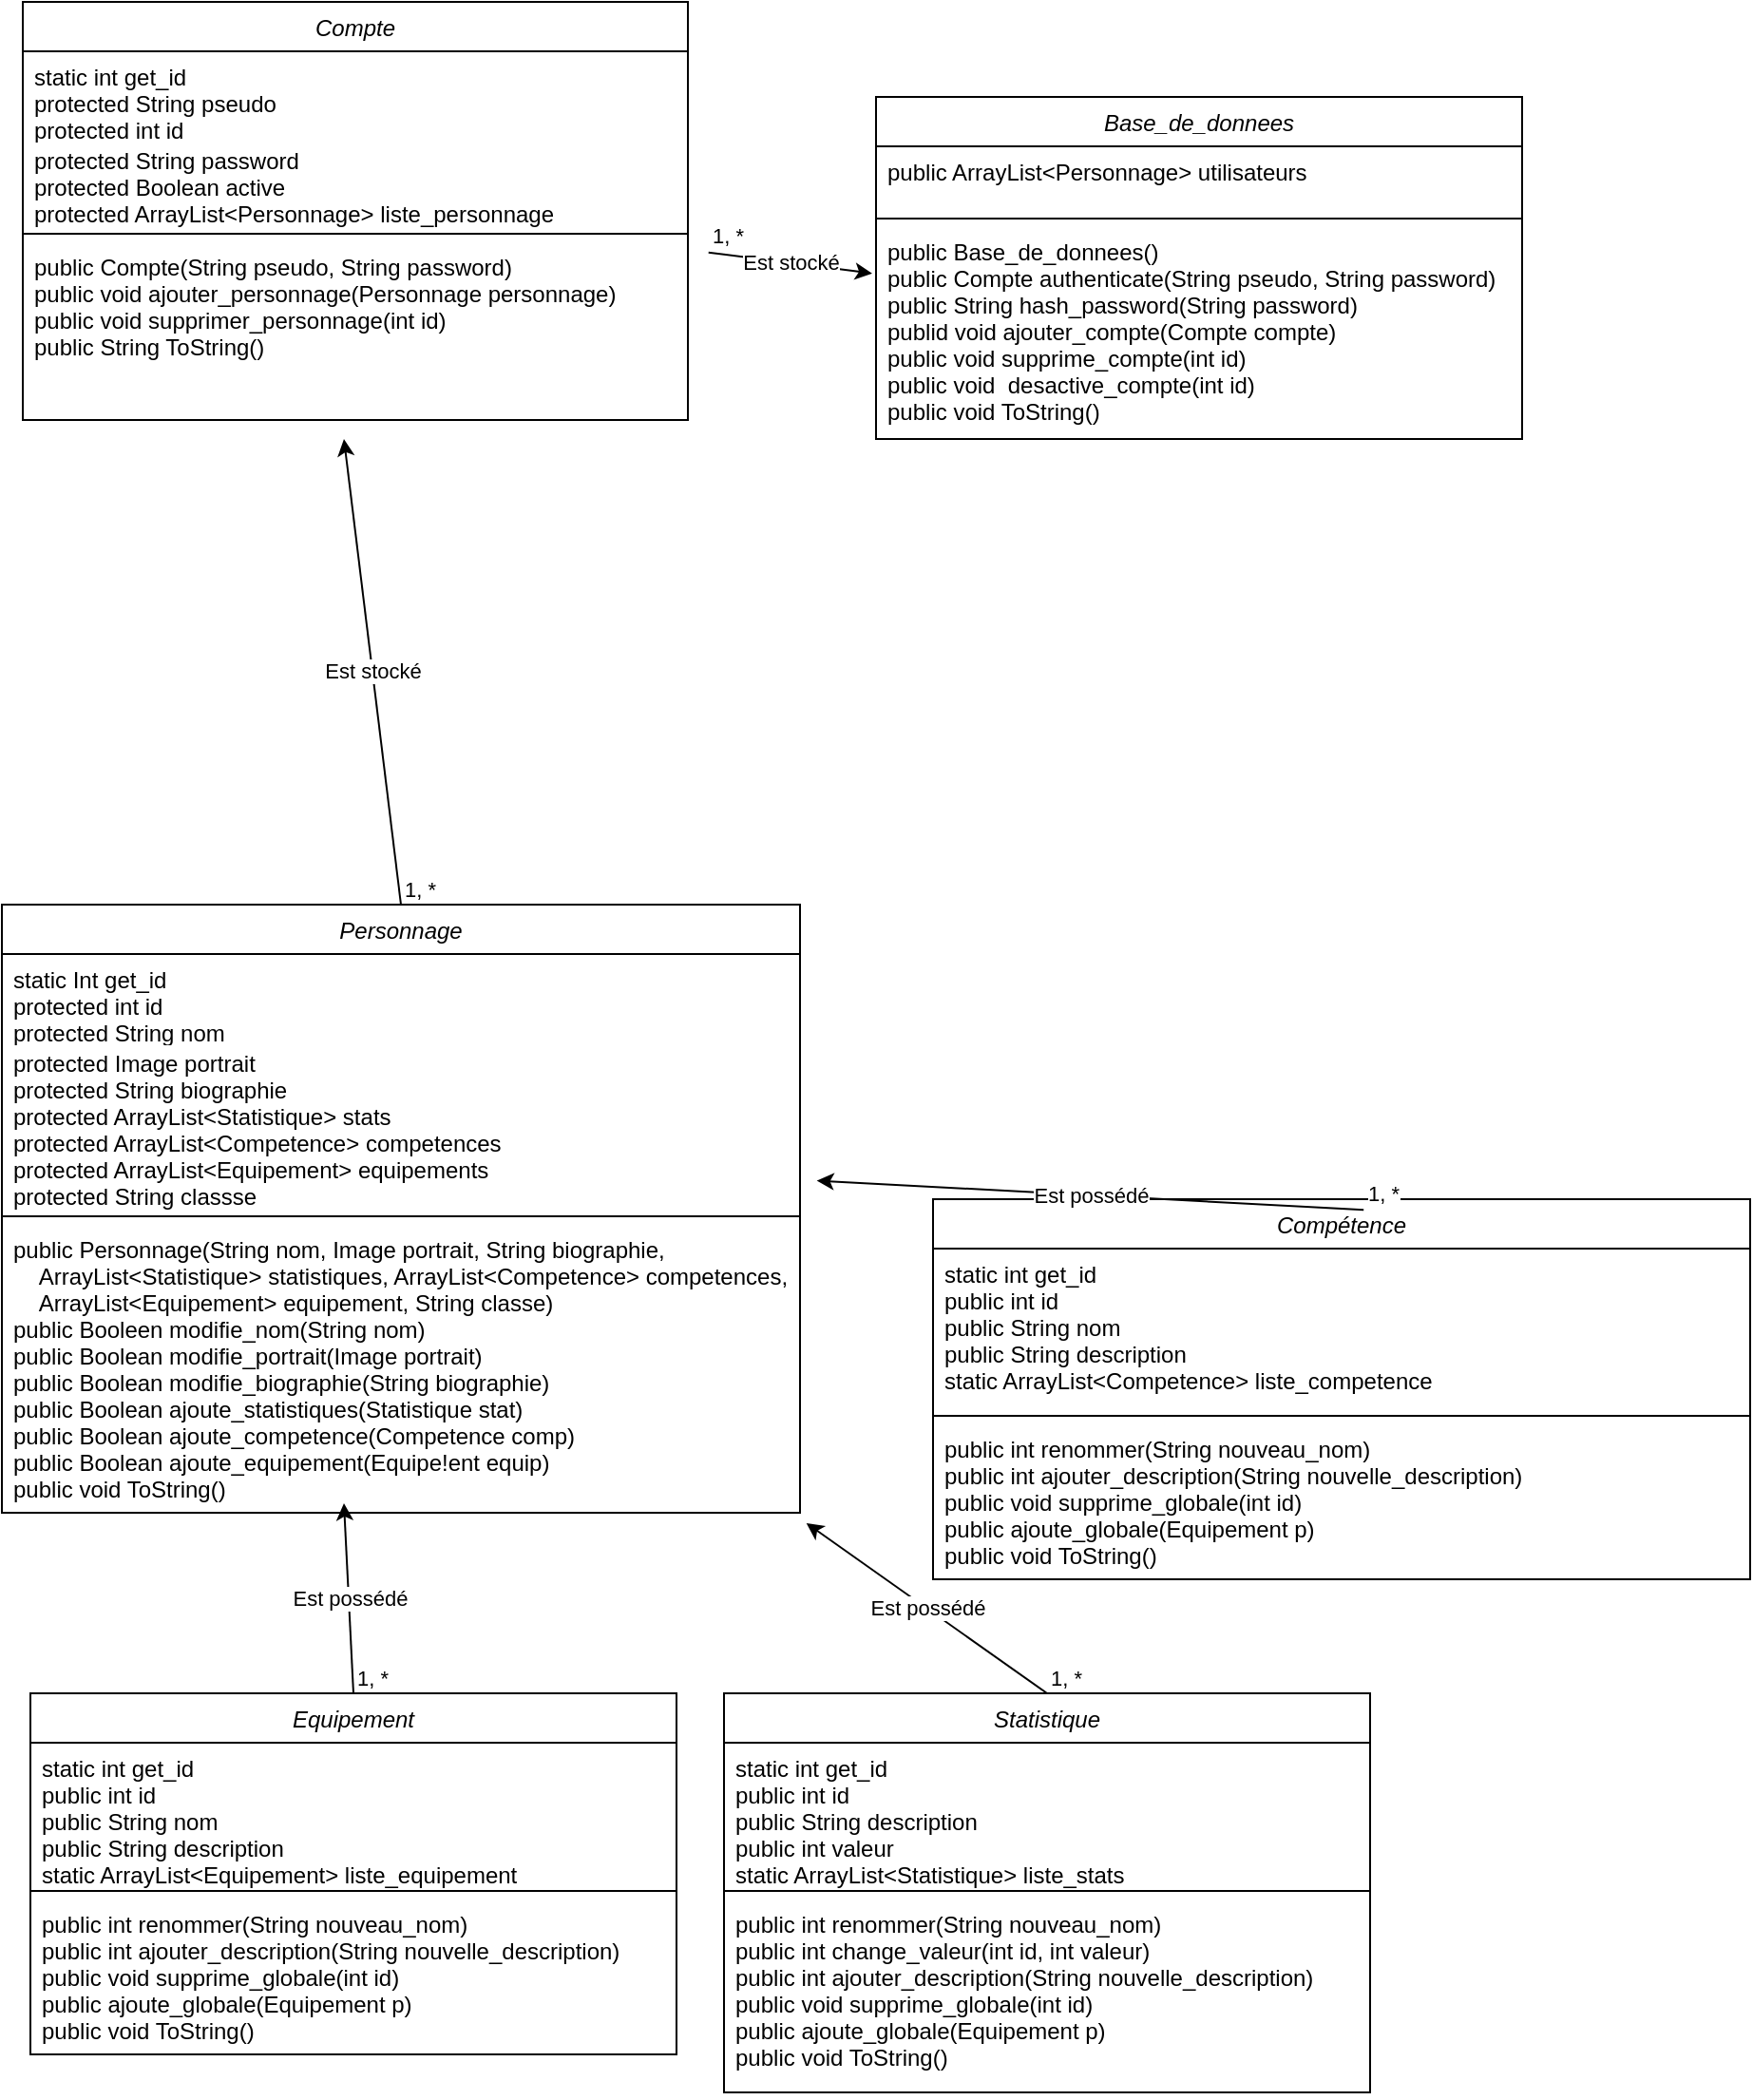 <mxfile version="26.0.6">
  <diagram id="C5RBs43oDa-KdzZeNtuy" name="Page-1">
    <mxGraphModel dx="1339" dy="596" grid="1" gridSize="10" guides="1" tooltips="1" connect="1" arrows="1" fold="1" page="1" pageScale="1" pageWidth="827" pageHeight="1169" math="0" shadow="0">
      <root>
        <mxCell id="WIyWlLk6GJQsqaUBKTNV-0" />
        <mxCell id="WIyWlLk6GJQsqaUBKTNV-1" parent="WIyWlLk6GJQsqaUBKTNV-0" />
        <mxCell id="zkfFHV4jXpPFQw0GAbJ--0" value="Compte" style="swimlane;fontStyle=2;align=center;verticalAlign=top;childLayout=stackLayout;horizontal=1;startSize=26;horizontalStack=0;resizeParent=1;resizeLast=0;collapsible=1;marginBottom=0;rounded=0;shadow=0;strokeWidth=1;" parent="WIyWlLk6GJQsqaUBKTNV-1" vertex="1">
          <mxGeometry x="21" y="110" width="350" height="220" as="geometry">
            <mxRectangle x="230" y="140" width="160" height="26" as="alternateBounds" />
          </mxGeometry>
        </mxCell>
        <mxCell id="zkfFHV4jXpPFQw0GAbJ--1" value="static int get_id&#xa;protected String pseudo&#xa;protected int id" style="text;align=left;verticalAlign=top;spacingLeft=4;spacingRight=4;overflow=hidden;rotatable=0;points=[[0,0.5],[1,0.5]];portConstraint=eastwest;" parent="zkfFHV4jXpPFQw0GAbJ--0" vertex="1">
          <mxGeometry y="26" width="350" height="44" as="geometry" />
        </mxCell>
        <mxCell id="zkfFHV4jXpPFQw0GAbJ--2" value="protected String password&#xa;protected Boolean active&#xa;protected ArrayList&lt;Personnage&gt; liste_personnage" style="text;align=left;verticalAlign=top;spacingLeft=4;spacingRight=4;overflow=hidden;rotatable=0;points=[[0,0.5],[1,0.5]];portConstraint=eastwest;rounded=0;shadow=0;html=0;" parent="zkfFHV4jXpPFQw0GAbJ--0" vertex="1">
          <mxGeometry y="70" width="350" height="48" as="geometry" />
        </mxCell>
        <mxCell id="zkfFHV4jXpPFQw0GAbJ--4" value="" style="line;html=1;strokeWidth=1;align=left;verticalAlign=middle;spacingTop=-1;spacingLeft=3;spacingRight=3;rotatable=0;labelPosition=right;points=[];portConstraint=eastwest;" parent="zkfFHV4jXpPFQw0GAbJ--0" vertex="1">
          <mxGeometry y="118" width="350" height="8" as="geometry" />
        </mxCell>
        <mxCell id="zkfFHV4jXpPFQw0GAbJ--5" value="public Compte(String pseudo, String password)&#xa;public void ajouter_personnage(Personnage personnage)&#xa;public void supprimer_personnage(int id)&#xa;public String ToString()" style="text;align=left;verticalAlign=top;spacingLeft=4;spacingRight=4;overflow=hidden;rotatable=0;points=[[0,0.5],[1,0.5]];portConstraint=eastwest;" parent="zkfFHV4jXpPFQw0GAbJ--0" vertex="1">
          <mxGeometry y="126" width="350" height="76" as="geometry" />
        </mxCell>
        <mxCell id="w7G9YBBGKHnngfm891Rs-0" value="Base_de_donnees" style="swimlane;fontStyle=2;align=center;verticalAlign=top;childLayout=stackLayout;horizontal=1;startSize=26;horizontalStack=0;resizeParent=1;resizeLast=0;collapsible=1;marginBottom=0;rounded=0;shadow=0;strokeWidth=1;" parent="WIyWlLk6GJQsqaUBKTNV-1" vertex="1">
          <mxGeometry x="470" y="160" width="340" height="180" as="geometry">
            <mxRectangle x="230" y="140" width="160" height="26" as="alternateBounds" />
          </mxGeometry>
        </mxCell>
        <mxCell id="w7G9YBBGKHnngfm891Rs-1" value="public ArrayList&lt;Personnage&gt; utilisateurs" style="text;align=left;verticalAlign=top;spacingLeft=4;spacingRight=4;overflow=hidden;rotatable=0;points=[[0,0.5],[1,0.5]];portConstraint=eastwest;" parent="w7G9YBBGKHnngfm891Rs-0" vertex="1">
          <mxGeometry y="26" width="340" height="34" as="geometry" />
        </mxCell>
        <mxCell id="w7G9YBBGKHnngfm891Rs-3" value="" style="line;html=1;strokeWidth=1;align=left;verticalAlign=middle;spacingTop=-1;spacingLeft=3;spacingRight=3;rotatable=0;labelPosition=right;points=[];portConstraint=eastwest;" parent="w7G9YBBGKHnngfm891Rs-0" vertex="1">
          <mxGeometry y="60" width="340" height="8" as="geometry" />
        </mxCell>
        <mxCell id="w7G9YBBGKHnngfm891Rs-5" value="public Base_de_donnees()&#xa;public Compte authenticate(String pseudo, String password)&#xa;public String hash_password(String password)&#xa;publid void ajouter_compte(Compte compte)&#xa;public void supprime_compte(int id)&#xa;public void  desactive_compte(int id)&#xa;public void ToString()" style="text;align=left;verticalAlign=top;spacingLeft=4;spacingRight=4;overflow=hidden;rotatable=0;points=[[0,0.5],[1,0.5]];portConstraint=eastwest;" parent="w7G9YBBGKHnngfm891Rs-0" vertex="1">
          <mxGeometry y="68" width="340" height="112" as="geometry" />
        </mxCell>
        <mxCell id="w7G9YBBGKHnngfm891Rs-11" value="Personnage" style="swimlane;fontStyle=2;align=center;verticalAlign=top;childLayout=stackLayout;horizontal=1;startSize=26;horizontalStack=0;resizeParent=1;resizeLast=0;collapsible=1;marginBottom=0;rounded=0;shadow=0;strokeWidth=1;" parent="WIyWlLk6GJQsqaUBKTNV-1" vertex="1">
          <mxGeometry x="10" y="585" width="420" height="320" as="geometry">
            <mxRectangle x="230" y="140" width="160" height="26" as="alternateBounds" />
          </mxGeometry>
        </mxCell>
        <mxCell id="w7G9YBBGKHnngfm891Rs-12" value="static Int get_id&#xa;protected int id&#xa;protected String nom" style="text;align=left;verticalAlign=top;spacingLeft=4;spacingRight=4;overflow=hidden;rotatable=0;points=[[0,0.5],[1,0.5]];portConstraint=eastwest;" parent="w7G9YBBGKHnngfm891Rs-11" vertex="1">
          <mxGeometry y="26" width="420" height="44" as="geometry" />
        </mxCell>
        <mxCell id="w7G9YBBGKHnngfm891Rs-13" value="protected Image portrait&#xa;protected String biographie&#xa;protected ArrayList&lt;Statistique&gt; stats&#xa;protected ArrayList&lt;Competence&gt; competences&#xa;protected ArrayList&lt;Equipement&gt; equipements&#xa;protected String classse " style="text;align=left;verticalAlign=top;spacingLeft=4;spacingRight=4;overflow=hidden;rotatable=0;points=[[0,0.5],[1,0.5]];portConstraint=eastwest;rounded=0;shadow=0;html=0;" parent="w7G9YBBGKHnngfm891Rs-11" vertex="1">
          <mxGeometry y="70" width="420" height="90" as="geometry" />
        </mxCell>
        <mxCell id="w7G9YBBGKHnngfm891Rs-14" value="" style="line;html=1;strokeWidth=1;align=left;verticalAlign=middle;spacingTop=-1;spacingLeft=3;spacingRight=3;rotatable=0;labelPosition=right;points=[];portConstraint=eastwest;" parent="w7G9YBBGKHnngfm891Rs-11" vertex="1">
          <mxGeometry y="160" width="420" height="8" as="geometry" />
        </mxCell>
        <mxCell id="w7G9YBBGKHnngfm891Rs-15" value="public Personnage(String nom, Image portrait, String biographie,&#xa;    ArrayList&lt;Statistique&gt; statistiques, ArrayList&lt;Competence&gt; competences,&#xa;    ArrayList&lt;Equipement&gt; equipement, String classe)&#xa;public Booleen modifie_nom(String nom)&#xa;public Boolean modifie_portrait(Image portrait)&#xa;public Boolean modifie_biographie(String biographie)&#xa;public Boolean ajoute_statistiques(Statistique stat)&#xa;public Boolean ajoute_competence(Competence comp)&#xa;public Boolean ajoute_equipement(Equipe!ent equip)&#xa;public void ToString()" style="text;align=left;verticalAlign=top;spacingLeft=4;spacingRight=4;overflow=hidden;rotatable=0;points=[[0,0.5],[1,0.5]];portConstraint=eastwest;" parent="w7G9YBBGKHnngfm891Rs-11" vertex="1">
          <mxGeometry y="168" width="420" height="152" as="geometry" />
        </mxCell>
        <mxCell id="w7G9YBBGKHnngfm891Rs-20" value="Compétence" style="swimlane;fontStyle=2;align=center;verticalAlign=top;childLayout=stackLayout;horizontal=1;startSize=26;horizontalStack=0;resizeParent=1;resizeLast=0;collapsible=1;marginBottom=0;rounded=0;shadow=0;strokeWidth=1;" parent="WIyWlLk6GJQsqaUBKTNV-1" vertex="1">
          <mxGeometry x="500" y="740" width="430" height="200" as="geometry">
            <mxRectangle x="230" y="140" width="160" height="26" as="alternateBounds" />
          </mxGeometry>
        </mxCell>
        <mxCell id="w7G9YBBGKHnngfm891Rs-21" value="static int get_id&#xa;public int id&#xa;public String nom&#xa;public String description&#xa;static ArrayList&lt;Competence&gt; liste_competence&#xa;" style="text;align=left;verticalAlign=top;spacingLeft=4;spacingRight=4;overflow=hidden;rotatable=0;points=[[0,0.5],[1,0.5]];portConstraint=eastwest;" parent="w7G9YBBGKHnngfm891Rs-20" vertex="1">
          <mxGeometry y="26" width="430" height="84" as="geometry" />
        </mxCell>
        <mxCell id="w7G9YBBGKHnngfm891Rs-22" value="" style="line;html=1;strokeWidth=1;align=left;verticalAlign=middle;spacingTop=-1;spacingLeft=3;spacingRight=3;rotatable=0;labelPosition=right;points=[];portConstraint=eastwest;" parent="w7G9YBBGKHnngfm891Rs-20" vertex="1">
          <mxGeometry y="110" width="430" height="8" as="geometry" />
        </mxCell>
        <mxCell id="w7G9YBBGKHnngfm891Rs-23" value="public int renommer(String nouveau_nom)&#xa;public int ajouter_description(String nouvelle_description)&#xa;public void supprime_globale(int id)&#xa;public ajoute_globale(Equipement p)&#xa;public void ToString()" style="text;align=left;verticalAlign=top;spacingLeft=4;spacingRight=4;overflow=hidden;rotatable=0;points=[[0,0.5],[1,0.5]];portConstraint=eastwest;" parent="w7G9YBBGKHnngfm891Rs-20" vertex="1">
          <mxGeometry y="118" width="430" height="82" as="geometry" />
        </mxCell>
        <mxCell id="w7G9YBBGKHnngfm891Rs-24" value="Statistique" style="swimlane;fontStyle=2;align=center;verticalAlign=top;childLayout=stackLayout;horizontal=1;startSize=26;horizontalStack=0;resizeParent=1;resizeLast=0;collapsible=1;marginBottom=0;rounded=0;shadow=0;strokeWidth=1;" parent="WIyWlLk6GJQsqaUBKTNV-1" vertex="1">
          <mxGeometry x="390" y="1000" width="340" height="210" as="geometry">
            <mxRectangle x="230" y="140" width="160" height="26" as="alternateBounds" />
          </mxGeometry>
        </mxCell>
        <mxCell id="w7G9YBBGKHnngfm891Rs-25" value="static int get_id&#xa;public int id&#xa;public String description&#xa;public int valeur&#xa;static ArrayList&lt;Statistique&gt; liste_stats" style="text;align=left;verticalAlign=top;spacingLeft=4;spacingRight=4;overflow=hidden;rotatable=0;points=[[0,0.5],[1,0.5]];portConstraint=eastwest;" parent="w7G9YBBGKHnngfm891Rs-24" vertex="1">
          <mxGeometry y="26" width="340" height="74" as="geometry" />
        </mxCell>
        <mxCell id="w7G9YBBGKHnngfm891Rs-26" value="" style="line;html=1;strokeWidth=1;align=left;verticalAlign=middle;spacingTop=-1;spacingLeft=3;spacingRight=3;rotatable=0;labelPosition=right;points=[];portConstraint=eastwest;" parent="w7G9YBBGKHnngfm891Rs-24" vertex="1">
          <mxGeometry y="100" width="340" height="8" as="geometry" />
        </mxCell>
        <mxCell id="w7G9YBBGKHnngfm891Rs-27" value="public int renommer(String nouveau_nom)&#xa;public int change_valeur(int id, int valeur)&#xa;public int ajouter_description(String nouvelle_description)&#xa;public void supprime_globale(int id)&#xa;public ajoute_globale(Equipement p)&#xa;public void ToString()" style="text;align=left;verticalAlign=top;spacingLeft=4;spacingRight=4;overflow=hidden;rotatable=0;points=[[0,0.5],[1,0.5]];portConstraint=eastwest;" parent="w7G9YBBGKHnngfm891Rs-24" vertex="1">
          <mxGeometry y="108" width="340" height="102" as="geometry" />
        </mxCell>
        <mxCell id="w7G9YBBGKHnngfm891Rs-33" value="Est stocké" style="endArrow=classic;html=1;rounded=0;exitX=1.031;exitY=0.077;exitDx=0;exitDy=0;exitPerimeter=0;entryX=-0.006;entryY=0.222;entryDx=0;entryDy=0;entryPerimeter=0;" parent="WIyWlLk6GJQsqaUBKTNV-1" source="zkfFHV4jXpPFQw0GAbJ--5" target="w7G9YBBGKHnngfm891Rs-5" edge="1">
          <mxGeometry relative="1" as="geometry">
            <mxPoint x="350" y="260" as="sourcePoint" />
            <mxPoint x="510" y="260" as="targetPoint" />
          </mxGeometry>
        </mxCell>
        <mxCell id="w7G9YBBGKHnngfm891Rs-35" value="1, *" style="edgeLabel;resizable=0;html=1;;align=left;verticalAlign=bottom;" parent="w7G9YBBGKHnngfm891Rs-33" connectable="0" vertex="1">
          <mxGeometry x="-1" relative="1" as="geometry" />
        </mxCell>
        <mxCell id="w7G9YBBGKHnngfm891Rs-36" value="&lt;div&gt;&lt;br&gt;&lt;/div&gt;&lt;div&gt;&lt;br&gt;&lt;/div&gt;" style="edgeLabel;resizable=0;html=1;;align=right;verticalAlign=bottom;" parent="w7G9YBBGKHnngfm891Rs-33" connectable="0" vertex="1">
          <mxGeometry x="1" relative="1" as="geometry" />
        </mxCell>
        <mxCell id="w7G9YBBGKHnngfm891Rs-43" value="Est stocké" style="endArrow=classic;html=1;rounded=0;exitX=0.5;exitY=0;exitDx=0;exitDy=0;" parent="WIyWlLk6GJQsqaUBKTNV-1" source="w7G9YBBGKHnngfm891Rs-11" edge="1">
          <mxGeometry relative="1" as="geometry">
            <mxPoint x="70" y="463" as="sourcePoint" />
            <mxPoint x="190" y="340" as="targetPoint" />
          </mxGeometry>
        </mxCell>
        <mxCell id="w7G9YBBGKHnngfm891Rs-45" value="1, *" style="edgeLabel;resizable=0;html=1;;align=left;verticalAlign=bottom;" parent="w7G9YBBGKHnngfm891Rs-43" connectable="0" vertex="1">
          <mxGeometry x="-1" relative="1" as="geometry" />
        </mxCell>
        <mxCell id="w7G9YBBGKHnngfm891Rs-46" value="&lt;div&gt;&lt;br&gt;&lt;/div&gt;&lt;div&gt;&lt;br&gt;&lt;/div&gt;" style="edgeLabel;resizable=0;html=1;;align=right;verticalAlign=bottom;" parent="w7G9YBBGKHnngfm891Rs-43" connectable="0" vertex="1">
          <mxGeometry x="1" relative="1" as="geometry" />
        </mxCell>
        <mxCell id="w7G9YBBGKHnngfm891Rs-47" value="Est possédé" style="endArrow=classic;html=1;rounded=0;exitX=0.5;exitY=0;exitDx=0;exitDy=0;" parent="WIyWlLk6GJQsqaUBKTNV-1" source="935bphfF8JFD43UFjBDH-9" edge="1">
          <mxGeometry relative="1" as="geometry">
            <mxPoint x="220" y="970" as="sourcePoint" />
            <mxPoint x="190" y="900" as="targetPoint" />
          </mxGeometry>
        </mxCell>
        <mxCell id="w7G9YBBGKHnngfm891Rs-48" value="1, *" style="edgeLabel;resizable=0;html=1;;align=left;verticalAlign=bottom;" parent="w7G9YBBGKHnngfm891Rs-47" connectable="0" vertex="1">
          <mxGeometry x="-1" relative="1" as="geometry" />
        </mxCell>
        <mxCell id="w7G9YBBGKHnngfm891Rs-49" value="&lt;div&gt;&lt;br&gt;&lt;/div&gt;&lt;div&gt;&lt;br&gt;&lt;/div&gt;" style="edgeLabel;resizable=0;html=1;;align=right;verticalAlign=bottom;" parent="w7G9YBBGKHnngfm891Rs-47" connectable="0" vertex="1">
          <mxGeometry x="1" relative="1" as="geometry" />
        </mxCell>
        <mxCell id="w7G9YBBGKHnngfm891Rs-53" value="Est possédé" style="endArrow=classic;html=1;rounded=0;exitX=0.527;exitY=0.028;exitDx=0;exitDy=0;entryX=1.021;entryY=0.836;entryDx=0;entryDy=0;entryPerimeter=0;exitPerimeter=0;" parent="WIyWlLk6GJQsqaUBKTNV-1" source="w7G9YBBGKHnngfm891Rs-20" target="w7G9YBBGKHnngfm891Rs-13" edge="1">
          <mxGeometry relative="1" as="geometry">
            <mxPoint x="487" y="740" as="sourcePoint" />
            <mxPoint x="457" y="620" as="targetPoint" />
          </mxGeometry>
        </mxCell>
        <mxCell id="w7G9YBBGKHnngfm891Rs-54" value="1, *" style="edgeLabel;resizable=0;html=1;;align=left;verticalAlign=bottom;" parent="w7G9YBBGKHnngfm891Rs-53" connectable="0" vertex="1">
          <mxGeometry x="-1" relative="1" as="geometry" />
        </mxCell>
        <mxCell id="w7G9YBBGKHnngfm891Rs-55" value="&lt;div&gt;&lt;br&gt;&lt;/div&gt;&lt;div&gt;&lt;br&gt;&lt;/div&gt;" style="edgeLabel;resizable=0;html=1;;align=right;verticalAlign=bottom;" parent="w7G9YBBGKHnngfm891Rs-53" connectable="0" vertex="1">
          <mxGeometry x="1" relative="1" as="geometry" />
        </mxCell>
        <mxCell id="w7G9YBBGKHnngfm891Rs-56" value="Est possédé" style="endArrow=classic;html=1;rounded=0;exitX=0.5;exitY=0;exitDx=0;exitDy=0;entryX=1.008;entryY=1.036;entryDx=0;entryDy=0;entryPerimeter=0;" parent="WIyWlLk6GJQsqaUBKTNV-1" source="w7G9YBBGKHnngfm891Rs-24" target="w7G9YBBGKHnngfm891Rs-15" edge="1">
          <mxGeometry relative="1" as="geometry">
            <mxPoint x="680" y="911" as="sourcePoint" />
            <mxPoint x="650" y="791" as="targetPoint" />
          </mxGeometry>
        </mxCell>
        <mxCell id="w7G9YBBGKHnngfm891Rs-57" value="1, *" style="edgeLabel;resizable=0;html=1;;align=left;verticalAlign=bottom;" parent="w7G9YBBGKHnngfm891Rs-56" connectable="0" vertex="1">
          <mxGeometry x="-1" relative="1" as="geometry" />
        </mxCell>
        <mxCell id="w7G9YBBGKHnngfm891Rs-58" value="&lt;div&gt;&lt;br&gt;&lt;/div&gt;&lt;div&gt;&lt;br&gt;&lt;/div&gt;" style="edgeLabel;resizable=0;html=1;;align=right;verticalAlign=bottom;" parent="w7G9YBBGKHnngfm891Rs-56" connectable="0" vertex="1">
          <mxGeometry x="1" relative="1" as="geometry" />
        </mxCell>
        <mxCell id="935bphfF8JFD43UFjBDH-9" value="Equipement" style="swimlane;fontStyle=2;align=center;verticalAlign=top;childLayout=stackLayout;horizontal=1;startSize=26;horizontalStack=0;resizeParent=1;resizeLast=0;collapsible=1;marginBottom=0;rounded=0;shadow=0;strokeWidth=1;" parent="WIyWlLk6GJQsqaUBKTNV-1" vertex="1">
          <mxGeometry x="25" y="1000" width="340" height="190" as="geometry">
            <mxRectangle x="230" y="140" width="160" height="26" as="alternateBounds" />
          </mxGeometry>
        </mxCell>
        <mxCell id="935bphfF8JFD43UFjBDH-10" value="static int get_id&#xa;public int id&#xa;public String nom&#xa;public String description&#xa;static ArrayList&lt;Equipement&gt; liste_equipement" style="text;align=left;verticalAlign=top;spacingLeft=4;spacingRight=4;overflow=hidden;rotatable=0;points=[[0,0.5],[1,0.5]];portConstraint=eastwest;" parent="935bphfF8JFD43UFjBDH-9" vertex="1">
          <mxGeometry y="26" width="340" height="74" as="geometry" />
        </mxCell>
        <mxCell id="935bphfF8JFD43UFjBDH-11" value="" style="line;html=1;strokeWidth=1;align=left;verticalAlign=middle;spacingTop=-1;spacingLeft=3;spacingRight=3;rotatable=0;labelPosition=right;points=[];portConstraint=eastwest;" parent="935bphfF8JFD43UFjBDH-9" vertex="1">
          <mxGeometry y="100" width="340" height="8" as="geometry" />
        </mxCell>
        <mxCell id="935bphfF8JFD43UFjBDH-12" value="public int renommer(String nouveau_nom)&#xa;public int ajouter_description(String nouvelle_description)&#xa;public void supprime_globale(int id)&#xa;public ajoute_globale(Equipement p)&#xa;public void ToString()" style="text;align=left;verticalAlign=top;spacingLeft=4;spacingRight=4;overflow=hidden;rotatable=0;points=[[0,0.5],[1,0.5]];portConstraint=eastwest;" parent="935bphfF8JFD43UFjBDH-9" vertex="1">
          <mxGeometry y="108" width="340" height="82" as="geometry" />
        </mxCell>
      </root>
    </mxGraphModel>
  </diagram>
</mxfile>

